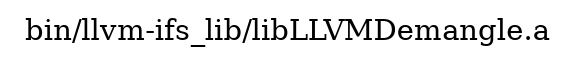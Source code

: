 digraph "bin/llvm-ifs_lib/libLLVMDemangle.a" {
	label="bin/llvm-ifs_lib/libLLVMDemangle.a";
	rankdir=LR;

}
